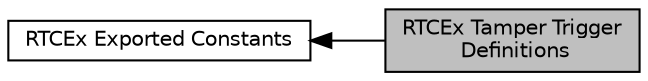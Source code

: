 digraph "RTCEx Tamper Trigger Definitions"
{
  edge [fontname="Helvetica",fontsize="10",labelfontname="Helvetica",labelfontsize="10"];
  node [fontname="Helvetica",fontsize="10",shape=record];
  rankdir=LR;
  Node0 [label="RTCEx Tamper Trigger\l Definitions",height=0.2,width=0.4,color="black", fillcolor="grey75", style="filled", fontcolor="black"];
  Node1 [label="RTCEx Exported Constants",height=0.2,width=0.4,color="black", fillcolor="white", style="filled",URL="$group___r_t_c_ex___exported___constants.html"];
  Node1->Node0 [shape=plaintext, dir="back", style="solid"];
}
